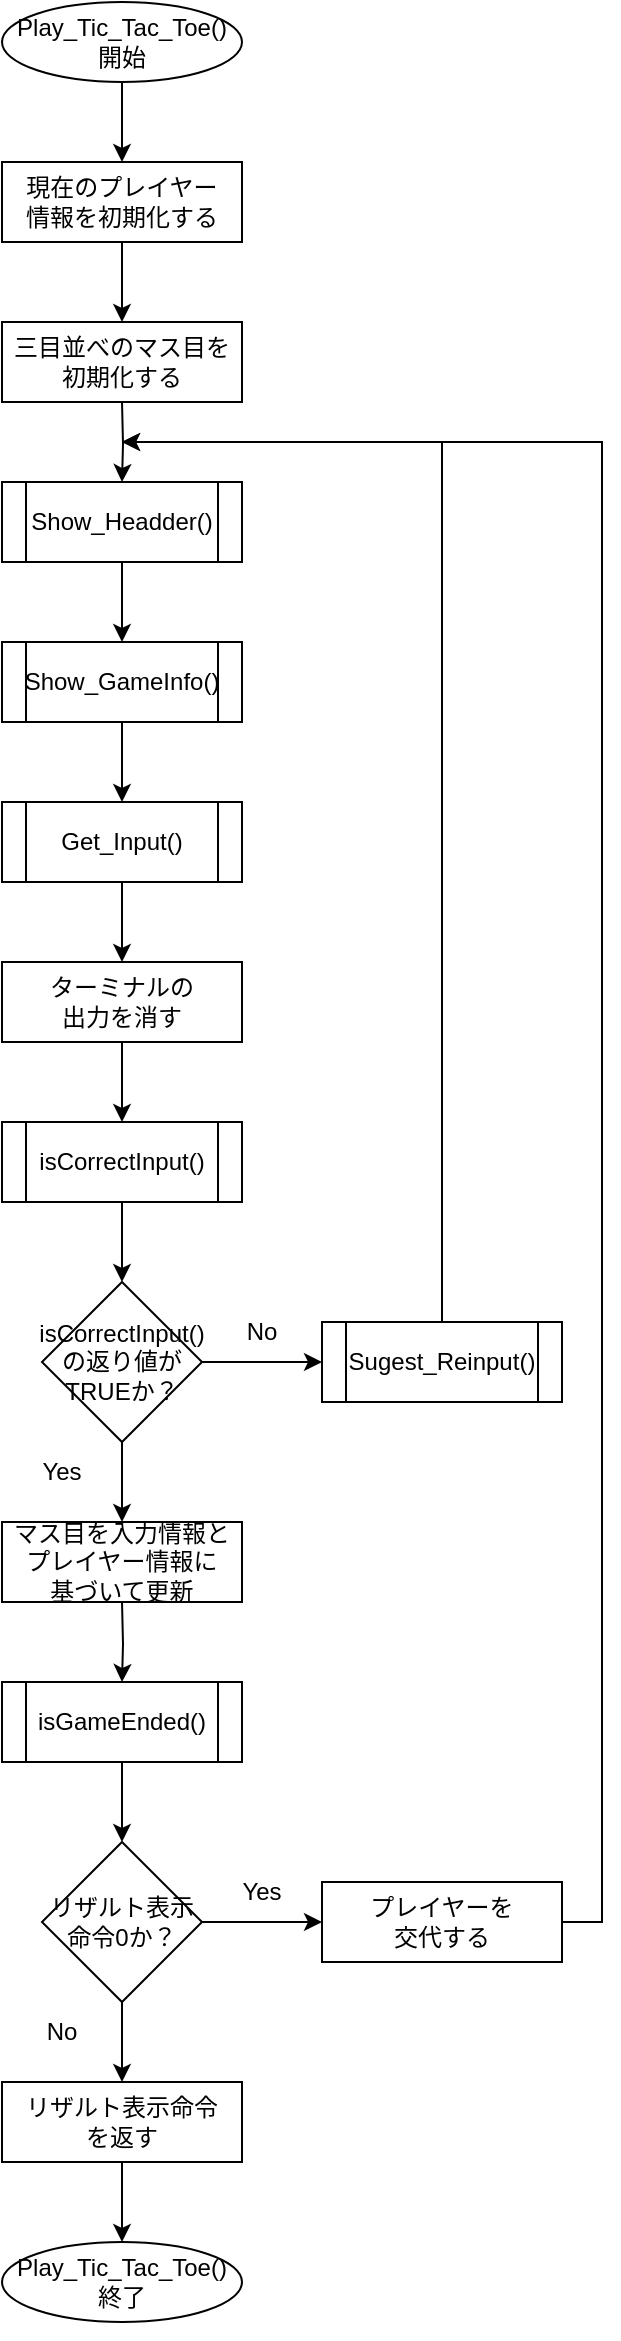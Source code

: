 <mxfile version="24.4.2" type="device">
  <diagram id="C5RBs43oDa-KdzZeNtuy" name="Page-1">
    <mxGraphModel dx="912" dy="1726" grid="1" gridSize="10" guides="1" tooltips="1" connect="1" arrows="1" fold="1" page="1" pageScale="1" pageWidth="827" pageHeight="1169" math="0" shadow="0">
      <root>
        <mxCell id="WIyWlLk6GJQsqaUBKTNV-0" />
        <mxCell id="WIyWlLk6GJQsqaUBKTNV-1" parent="WIyWlLk6GJQsqaUBKTNV-0" />
        <mxCell id="IrcvGG0eoknggt3iQuye-2" style="edgeStyle=orthogonalEdgeStyle;rounded=0;orthogonalLoop=1;jettySize=auto;html=1;exitX=0.5;exitY=1;exitDx=0;exitDy=0;entryX=0.5;entryY=0;entryDx=0;entryDy=0;" parent="WIyWlLk6GJQsqaUBKTNV-1" source="8TOtAR3GiRno94ppOy6--1" target="IrcvGG0eoknggt3iQuye-1" edge="1">
          <mxGeometry relative="1" as="geometry" />
        </mxCell>
        <mxCell id="8TOtAR3GiRno94ppOy6--1" value="Play_Tic_Tac_Toe()&lt;br&gt;開始" style="ellipse;whiteSpace=wrap;html=1;" parent="WIyWlLk6GJQsqaUBKTNV-1" vertex="1">
          <mxGeometry x="200" y="-80" width="120" height="40" as="geometry" />
        </mxCell>
        <mxCell id="8TOtAR3GiRno94ppOy6--6" style="edgeStyle=orthogonalEdgeStyle;rounded=0;orthogonalLoop=1;jettySize=auto;html=1;exitX=0.5;exitY=1;exitDx=0;exitDy=0;entryX=0.5;entryY=0;entryDx=0;entryDy=0;" parent="WIyWlLk6GJQsqaUBKTNV-1" source="8TOtAR3GiRno94ppOy6--3" target="8TOtAR3GiRno94ppOy6--5" edge="1">
          <mxGeometry relative="1" as="geometry" />
        </mxCell>
        <mxCell id="8TOtAR3GiRno94ppOy6--3" value="Show_Headder()" style="shape=process;whiteSpace=wrap;html=1;backgroundOutline=1;" parent="WIyWlLk6GJQsqaUBKTNV-1" vertex="1">
          <mxGeometry x="200" y="160" width="120" height="40" as="geometry" />
        </mxCell>
        <mxCell id="8TOtAR3GiRno94ppOy6--8" style="edgeStyle=orthogonalEdgeStyle;rounded=0;orthogonalLoop=1;jettySize=auto;html=1;exitX=0.5;exitY=1;exitDx=0;exitDy=0;" parent="WIyWlLk6GJQsqaUBKTNV-1" source="8TOtAR3GiRno94ppOy6--5" target="8TOtAR3GiRno94ppOy6--7" edge="1">
          <mxGeometry relative="1" as="geometry" />
        </mxCell>
        <mxCell id="8TOtAR3GiRno94ppOy6--5" value="Show_GameInfo()" style="shape=process;whiteSpace=wrap;html=1;backgroundOutline=1;" parent="WIyWlLk6GJQsqaUBKTNV-1" vertex="1">
          <mxGeometry x="200" y="240" width="120" height="40" as="geometry" />
        </mxCell>
        <mxCell id="IrcvGG0eoknggt3iQuye-4" style="edgeStyle=orthogonalEdgeStyle;rounded=0;orthogonalLoop=1;jettySize=auto;html=1;exitX=0.5;exitY=1;exitDx=0;exitDy=0;entryX=0.5;entryY=0;entryDx=0;entryDy=0;" parent="WIyWlLk6GJQsqaUBKTNV-1" source="8TOtAR3GiRno94ppOy6--7" target="8TOtAR3GiRno94ppOy6--28" edge="1">
          <mxGeometry relative="1" as="geometry" />
        </mxCell>
        <mxCell id="8TOtAR3GiRno94ppOy6--7" value="Get_Input()" style="shape=process;whiteSpace=wrap;html=1;backgroundOutline=1;" parent="WIyWlLk6GJQsqaUBKTNV-1" vertex="1">
          <mxGeometry x="200" y="320" width="120" height="40" as="geometry" />
        </mxCell>
        <mxCell id="IrcvGG0eoknggt3iQuye-6" style="edgeStyle=orthogonalEdgeStyle;rounded=0;orthogonalLoop=1;jettySize=auto;html=1;exitX=0.5;exitY=1;exitDx=0;exitDy=0;entryX=0.5;entryY=0;entryDx=0;entryDy=0;" parent="WIyWlLk6GJQsqaUBKTNV-1" source="8TOtAR3GiRno94ppOy6--9" target="8TOtAR3GiRno94ppOy6--11" edge="1">
          <mxGeometry relative="1" as="geometry" />
        </mxCell>
        <mxCell id="8TOtAR3GiRno94ppOy6--9" value="isCorrectInput()" style="shape=process;whiteSpace=wrap;html=1;backgroundOutline=1;" parent="WIyWlLk6GJQsqaUBKTNV-1" vertex="1">
          <mxGeometry x="200" y="480" width="120" height="40" as="geometry" />
        </mxCell>
        <mxCell id="8TOtAR3GiRno94ppOy6--15" style="edgeStyle=orthogonalEdgeStyle;rounded=0;orthogonalLoop=1;jettySize=auto;html=1;exitX=0.5;exitY=1;exitDx=0;exitDy=0;entryX=0.5;entryY=0;entryDx=0;entryDy=0;" parent="WIyWlLk6GJQsqaUBKTNV-1" source="8TOtAR3GiRno94ppOy6--11" edge="1">
          <mxGeometry relative="1" as="geometry">
            <mxPoint x="260" y="680" as="targetPoint" />
          </mxGeometry>
        </mxCell>
        <mxCell id="8TOtAR3GiRno94ppOy6--26" style="edgeStyle=orthogonalEdgeStyle;rounded=0;orthogonalLoop=1;jettySize=auto;html=1;exitX=1;exitY=0.5;exitDx=0;exitDy=0;entryX=0;entryY=0.5;entryDx=0;entryDy=0;" parent="WIyWlLk6GJQsqaUBKTNV-1" source="8TOtAR3GiRno94ppOy6--11" target="8TOtAR3GiRno94ppOy6--24" edge="1">
          <mxGeometry relative="1" as="geometry" />
        </mxCell>
        <mxCell id="8TOtAR3GiRno94ppOy6--11" value="isCorrectInput()&lt;br&gt;の返り値がTRUEか？" style="rhombus;whiteSpace=wrap;html=1;" parent="WIyWlLk6GJQsqaUBKTNV-1" vertex="1">
          <mxGeometry x="220" y="560" width="80" height="80" as="geometry" />
        </mxCell>
        <mxCell id="8TOtAR3GiRno94ppOy6--21" style="edgeStyle=orthogonalEdgeStyle;rounded=0;orthogonalLoop=1;jettySize=auto;html=1;exitX=0.5;exitY=1;exitDx=0;exitDy=0;entryX=0.5;entryY=0;entryDx=0;entryDy=0;" parent="WIyWlLk6GJQsqaUBKTNV-1" target="8TOtAR3GiRno94ppOy6--20" edge="1">
          <mxGeometry relative="1" as="geometry">
            <mxPoint x="260" y="720" as="sourcePoint" />
          </mxGeometry>
        </mxCell>
        <mxCell id="8TOtAR3GiRno94ppOy6--19" style="edgeStyle=orthogonalEdgeStyle;rounded=0;orthogonalLoop=1;jettySize=auto;html=1;exitX=0.5;exitY=1;exitDx=0;exitDy=0;entryX=0.5;entryY=0;entryDx=0;entryDy=0;" parent="WIyWlLk6GJQsqaUBKTNV-1" target="8TOtAR3GiRno94ppOy6--3" edge="1">
          <mxGeometry relative="1" as="geometry">
            <mxPoint x="260" y="120" as="sourcePoint" />
          </mxGeometry>
        </mxCell>
        <mxCell id="8TOtAR3GiRno94ppOy6--23" style="edgeStyle=orthogonalEdgeStyle;rounded=0;orthogonalLoop=1;jettySize=auto;html=1;exitX=0.5;exitY=1;exitDx=0;exitDy=0;entryX=0.5;entryY=0;entryDx=0;entryDy=0;" parent="WIyWlLk6GJQsqaUBKTNV-1" source="8TOtAR3GiRno94ppOy6--20" target="8TOtAR3GiRno94ppOy6--22" edge="1">
          <mxGeometry relative="1" as="geometry" />
        </mxCell>
        <mxCell id="8TOtAR3GiRno94ppOy6--20" value="isGameEnded()" style="shape=process;whiteSpace=wrap;html=1;backgroundOutline=1;" parent="WIyWlLk6GJQsqaUBKTNV-1" vertex="1">
          <mxGeometry x="200" y="760" width="120" height="40" as="geometry" />
        </mxCell>
        <mxCell id="8TOtAR3GiRno94ppOy6--33" style="edgeStyle=orthogonalEdgeStyle;rounded=0;orthogonalLoop=1;jettySize=auto;html=1;exitX=0.5;exitY=1;exitDx=0;exitDy=0;" parent="WIyWlLk6GJQsqaUBKTNV-1" source="8TOtAR3GiRno94ppOy6--22" target="8TOtAR3GiRno94ppOy6--32" edge="1">
          <mxGeometry relative="1" as="geometry" />
        </mxCell>
        <mxCell id="d5AyMr0sSDCgPyO-4RAV-1" style="edgeStyle=orthogonalEdgeStyle;rounded=0;orthogonalLoop=1;jettySize=auto;html=1;exitX=1;exitY=0.5;exitDx=0;exitDy=0;entryX=0;entryY=0.5;entryDx=0;entryDy=0;" parent="WIyWlLk6GJQsqaUBKTNV-1" source="8TOtAR3GiRno94ppOy6--22" target="d5AyMr0sSDCgPyO-4RAV-0" edge="1">
          <mxGeometry relative="1" as="geometry" />
        </mxCell>
        <mxCell id="8TOtAR3GiRno94ppOy6--22" value="リザルト表示命令0か？" style="rhombus;whiteSpace=wrap;html=1;" parent="WIyWlLk6GJQsqaUBKTNV-1" vertex="1">
          <mxGeometry x="220" y="840" width="80" height="80" as="geometry" />
        </mxCell>
        <mxCell id="8TOtAR3GiRno94ppOy6--31" style="edgeStyle=orthogonalEdgeStyle;rounded=0;orthogonalLoop=1;jettySize=auto;html=1;exitX=0.5;exitY=0;exitDx=0;exitDy=0;" parent="WIyWlLk6GJQsqaUBKTNV-1" source="8TOtAR3GiRno94ppOy6--24" edge="1">
          <mxGeometry relative="1" as="geometry">
            <mxPoint x="260" y="140" as="targetPoint" />
            <Array as="points">
              <mxPoint x="420" y="140" />
            </Array>
          </mxGeometry>
        </mxCell>
        <mxCell id="8TOtAR3GiRno94ppOy6--24" value="Sugest_Reinput()" style="shape=process;whiteSpace=wrap;html=1;backgroundOutline=1;" parent="WIyWlLk6GJQsqaUBKTNV-1" vertex="1">
          <mxGeometry x="360" y="580" width="120" height="40" as="geometry" />
        </mxCell>
        <mxCell id="IrcvGG0eoknggt3iQuye-5" style="edgeStyle=orthogonalEdgeStyle;rounded=0;orthogonalLoop=1;jettySize=auto;html=1;exitX=0.5;exitY=1;exitDx=0;exitDy=0;entryX=0.5;entryY=0;entryDx=0;entryDy=0;" parent="WIyWlLk6GJQsqaUBKTNV-1" source="8TOtAR3GiRno94ppOy6--28" target="8TOtAR3GiRno94ppOy6--9" edge="1">
          <mxGeometry relative="1" as="geometry" />
        </mxCell>
        <mxCell id="8TOtAR3GiRno94ppOy6--28" value="ターミナルの&lt;div&gt;出力を消す&lt;/div&gt;" style="rounded=0;whiteSpace=wrap;html=1;" parent="WIyWlLk6GJQsqaUBKTNV-1" vertex="1">
          <mxGeometry x="200" y="400" width="120" height="40" as="geometry" />
        </mxCell>
        <mxCell id="8TOtAR3GiRno94ppOy6--38" style="edgeStyle=orthogonalEdgeStyle;rounded=0;orthogonalLoop=1;jettySize=auto;html=1;exitX=0.5;exitY=1;exitDx=0;exitDy=0;entryX=0.5;entryY=0;entryDx=0;entryDy=0;" parent="WIyWlLk6GJQsqaUBKTNV-1" source="8TOtAR3GiRno94ppOy6--32" target="8TOtAR3GiRno94ppOy6--37" edge="1">
          <mxGeometry relative="1" as="geometry" />
        </mxCell>
        <mxCell id="8TOtAR3GiRno94ppOy6--32" value="リザルト表示命令&lt;div&gt;を返す&lt;/div&gt;" style="rounded=0;whiteSpace=wrap;html=1;" parent="WIyWlLk6GJQsqaUBKTNV-1" vertex="1">
          <mxGeometry x="200" y="960" width="120" height="40" as="geometry" />
        </mxCell>
        <mxCell id="8TOtAR3GiRno94ppOy6--37" value="Play_Tic_Tac_Toe()&lt;br&gt;終了" style="ellipse;whiteSpace=wrap;html=1;" parent="WIyWlLk6GJQsqaUBKTNV-1" vertex="1">
          <mxGeometry x="200" y="1040" width="120" height="40" as="geometry" />
        </mxCell>
        <mxCell id="8TOtAR3GiRno94ppOy6--39" style="edgeStyle=orthogonalEdgeStyle;rounded=0;orthogonalLoop=1;jettySize=auto;html=1;exitX=0.5;exitY=1;exitDx=0;exitDy=0;" parent="WIyWlLk6GJQsqaUBKTNV-1" source="8TOtAR3GiRno94ppOy6--37" target="8TOtAR3GiRno94ppOy6--37" edge="1">
          <mxGeometry relative="1" as="geometry" />
        </mxCell>
        <mxCell id="8TOtAR3GiRno94ppOy6--40" value="三目並べのマス目を初期化する" style="rounded=0;whiteSpace=wrap;html=1;" parent="WIyWlLk6GJQsqaUBKTNV-1" vertex="1">
          <mxGeometry x="200" y="80" width="120" height="40" as="geometry" />
        </mxCell>
        <mxCell id="IrcvGG0eoknggt3iQuye-0" value="マス目を入力情報と&lt;div&gt;プレイヤー情報に&lt;/div&gt;&lt;div&gt;基づいて更新&lt;/div&gt;" style="rounded=0;whiteSpace=wrap;html=1;" parent="WIyWlLk6GJQsqaUBKTNV-1" vertex="1">
          <mxGeometry x="200" y="680" width="120" height="40" as="geometry" />
        </mxCell>
        <mxCell id="IrcvGG0eoknggt3iQuye-3" style="edgeStyle=orthogonalEdgeStyle;rounded=0;orthogonalLoop=1;jettySize=auto;html=1;exitX=0.5;exitY=1;exitDx=0;exitDy=0;entryX=0.5;entryY=0;entryDx=0;entryDy=0;" parent="WIyWlLk6GJQsqaUBKTNV-1" source="IrcvGG0eoknggt3iQuye-1" target="8TOtAR3GiRno94ppOy6--40" edge="1">
          <mxGeometry relative="1" as="geometry" />
        </mxCell>
        <mxCell id="IrcvGG0eoknggt3iQuye-1" value="現在のプレイヤー&lt;div&gt;情報を初期化する&lt;/div&gt;" style="rounded=0;whiteSpace=wrap;html=1;" parent="WIyWlLk6GJQsqaUBKTNV-1" vertex="1">
          <mxGeometry x="200" width="120" height="40" as="geometry" />
        </mxCell>
        <mxCell id="2pQtDnF-eNBCWStXExB4-0" value="No" style="text;html=1;align=center;verticalAlign=middle;whiteSpace=wrap;rounded=0;" parent="WIyWlLk6GJQsqaUBKTNV-1" vertex="1">
          <mxGeometry x="300" y="570" width="60" height="30" as="geometry" />
        </mxCell>
        <mxCell id="2pQtDnF-eNBCWStXExB4-2" value="Yes" style="text;html=1;align=center;verticalAlign=middle;whiteSpace=wrap;rounded=0;" parent="WIyWlLk6GJQsqaUBKTNV-1" vertex="1">
          <mxGeometry x="200" y="640" width="60" height="30" as="geometry" />
        </mxCell>
        <mxCell id="2pQtDnF-eNBCWStXExB4-3" value="No" style="text;html=1;align=center;verticalAlign=middle;whiteSpace=wrap;rounded=0;" parent="WIyWlLk6GJQsqaUBKTNV-1" vertex="1">
          <mxGeometry x="200" y="920" width="60" height="30" as="geometry" />
        </mxCell>
        <mxCell id="2pQtDnF-eNBCWStXExB4-4" value="Yes" style="text;html=1;align=center;verticalAlign=middle;whiteSpace=wrap;rounded=0;" parent="WIyWlLk6GJQsqaUBKTNV-1" vertex="1">
          <mxGeometry x="300" y="850" width="60" height="30" as="geometry" />
        </mxCell>
        <mxCell id="d5AyMr0sSDCgPyO-4RAV-2" style="edgeStyle=orthogonalEdgeStyle;rounded=0;orthogonalLoop=1;jettySize=auto;html=1;exitX=1;exitY=0.5;exitDx=0;exitDy=0;" parent="WIyWlLk6GJQsqaUBKTNV-1" source="d5AyMr0sSDCgPyO-4RAV-0" edge="1">
          <mxGeometry relative="1" as="geometry">
            <mxPoint x="260" y="140" as="targetPoint" />
            <Array as="points">
              <mxPoint x="500" y="880" />
              <mxPoint x="500" y="140" />
              <mxPoint x="421" y="140" />
            </Array>
          </mxGeometry>
        </mxCell>
        <mxCell id="d5AyMr0sSDCgPyO-4RAV-0" value="プレイヤーを&lt;div&gt;交代する&lt;/div&gt;" style="rounded=0;whiteSpace=wrap;html=1;" parent="WIyWlLk6GJQsqaUBKTNV-1" vertex="1">
          <mxGeometry x="360" y="860" width="120" height="40" as="geometry" />
        </mxCell>
      </root>
    </mxGraphModel>
  </diagram>
</mxfile>
